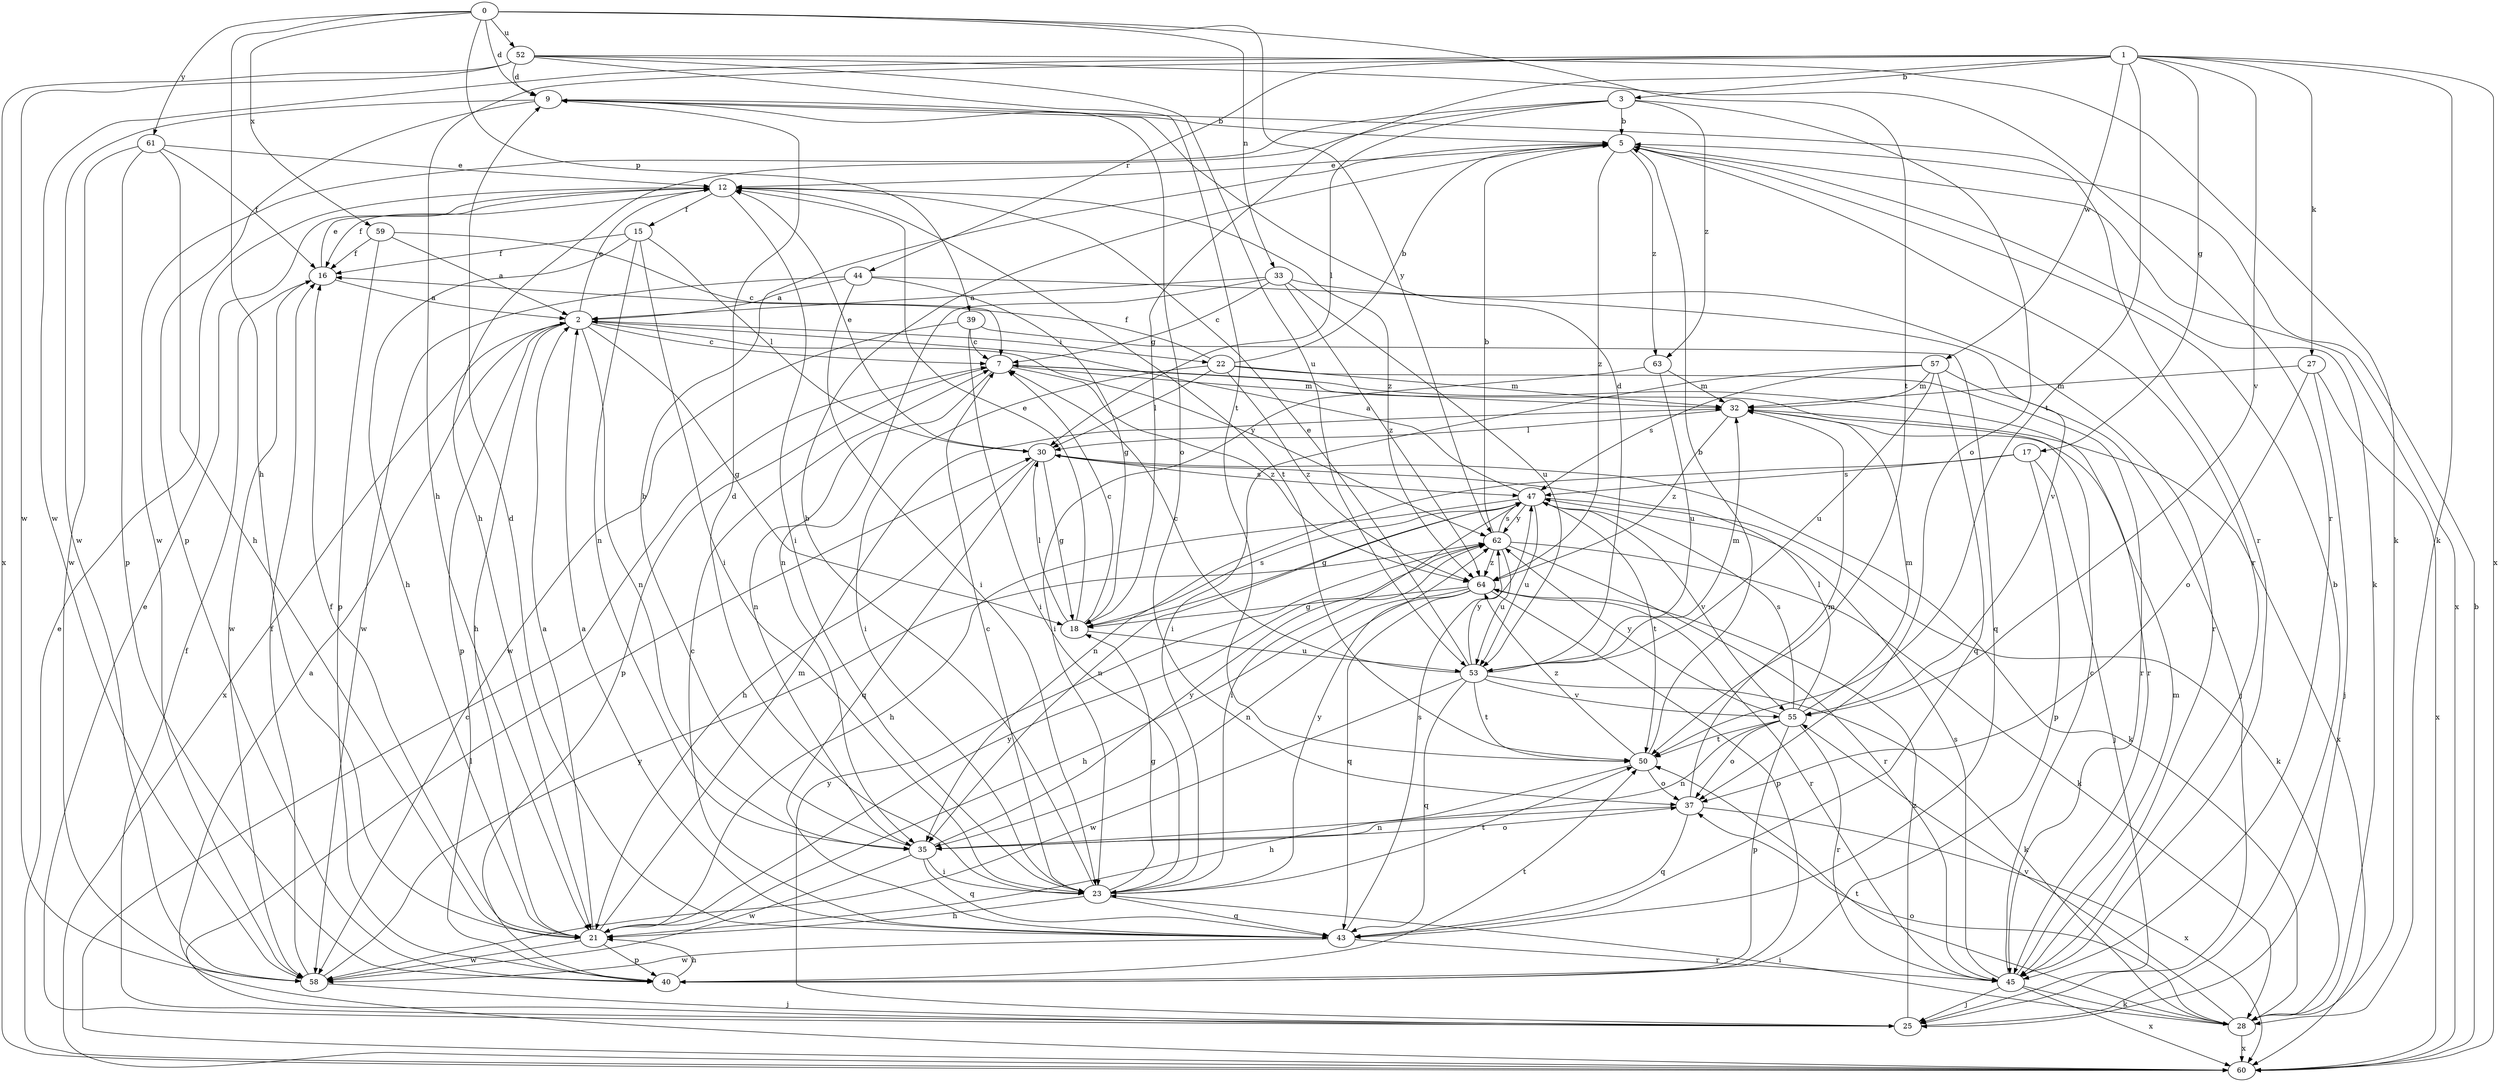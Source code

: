 strict digraph  {
0;
1;
2;
3;
5;
7;
9;
12;
15;
16;
17;
18;
21;
22;
23;
25;
27;
28;
30;
32;
33;
35;
37;
39;
40;
43;
44;
45;
47;
50;
52;
53;
55;
57;
58;
59;
60;
61;
62;
63;
64;
0 -> 9  [label=d];
0 -> 21  [label=h];
0 -> 33  [label=n];
0 -> 39  [label=p];
0 -> 50  [label=t];
0 -> 52  [label=u];
0 -> 59  [label=x];
0 -> 61  [label=y];
0 -> 62  [label=y];
1 -> 3  [label=b];
1 -> 17  [label=g];
1 -> 18  [label=g];
1 -> 21  [label=h];
1 -> 27  [label=k];
1 -> 28  [label=k];
1 -> 44  [label=r];
1 -> 50  [label=t];
1 -> 55  [label=v];
1 -> 57  [label=w];
1 -> 58  [label=w];
1 -> 60  [label=x];
2 -> 7  [label=c];
2 -> 12  [label=e];
2 -> 18  [label=g];
2 -> 21  [label=h];
2 -> 22  [label=i];
2 -> 35  [label=n];
2 -> 40  [label=p];
2 -> 60  [label=x];
2 -> 62  [label=y];
3 -> 5  [label=b];
3 -> 21  [label=h];
3 -> 30  [label=l];
3 -> 37  [label=o];
3 -> 58  [label=w];
3 -> 63  [label=z];
5 -> 12  [label=e];
5 -> 28  [label=k];
5 -> 45  [label=r];
5 -> 60  [label=x];
5 -> 63  [label=z];
5 -> 64  [label=z];
7 -> 32  [label=m];
7 -> 35  [label=n];
7 -> 40  [label=p];
7 -> 45  [label=r];
7 -> 64  [label=z];
9 -> 5  [label=b];
9 -> 37  [label=o];
9 -> 40  [label=p];
9 -> 45  [label=r];
9 -> 58  [label=w];
12 -> 15  [label=f];
12 -> 16  [label=f];
12 -> 23  [label=i];
12 -> 50  [label=t];
12 -> 64  [label=z];
15 -> 16  [label=f];
15 -> 21  [label=h];
15 -> 23  [label=i];
15 -> 30  [label=l];
15 -> 35  [label=n];
16 -> 2  [label=a];
16 -> 12  [label=e];
16 -> 58  [label=w];
17 -> 25  [label=j];
17 -> 35  [label=n];
17 -> 40  [label=p];
17 -> 47  [label=s];
18 -> 7  [label=c];
18 -> 12  [label=e];
18 -> 30  [label=l];
18 -> 47  [label=s];
18 -> 53  [label=u];
21 -> 2  [label=a];
21 -> 16  [label=f];
21 -> 32  [label=m];
21 -> 40  [label=p];
21 -> 58  [label=w];
21 -> 62  [label=y];
22 -> 5  [label=b];
22 -> 16  [label=f];
22 -> 23  [label=i];
22 -> 30  [label=l];
22 -> 32  [label=m];
22 -> 45  [label=r];
22 -> 64  [label=z];
23 -> 5  [label=b];
23 -> 7  [label=c];
23 -> 9  [label=d];
23 -> 18  [label=g];
23 -> 21  [label=h];
23 -> 43  [label=q];
23 -> 50  [label=t];
23 -> 62  [label=y];
25 -> 2  [label=a];
25 -> 5  [label=b];
25 -> 12  [label=e];
25 -> 16  [label=f];
25 -> 62  [label=y];
25 -> 64  [label=z];
27 -> 25  [label=j];
27 -> 32  [label=m];
27 -> 37  [label=o];
27 -> 60  [label=x];
28 -> 23  [label=i];
28 -> 37  [label=o];
28 -> 50  [label=t];
28 -> 55  [label=v];
28 -> 60  [label=x];
30 -> 12  [label=e];
30 -> 18  [label=g];
30 -> 21  [label=h];
30 -> 28  [label=k];
30 -> 43  [label=q];
30 -> 47  [label=s];
32 -> 30  [label=l];
32 -> 60  [label=x];
32 -> 64  [label=z];
33 -> 2  [label=a];
33 -> 7  [label=c];
33 -> 35  [label=n];
33 -> 45  [label=r];
33 -> 53  [label=u];
33 -> 64  [label=z];
35 -> 5  [label=b];
35 -> 23  [label=i];
35 -> 37  [label=o];
35 -> 43  [label=q];
35 -> 58  [label=w];
35 -> 62  [label=y];
37 -> 32  [label=m];
37 -> 35  [label=n];
37 -> 43  [label=q];
37 -> 60  [label=x];
39 -> 7  [label=c];
39 -> 23  [label=i];
39 -> 43  [label=q];
39 -> 58  [label=w];
40 -> 21  [label=h];
40 -> 50  [label=t];
43 -> 2  [label=a];
43 -> 7  [label=c];
43 -> 9  [label=d];
43 -> 45  [label=r];
43 -> 47  [label=s];
43 -> 58  [label=w];
44 -> 2  [label=a];
44 -> 18  [label=g];
44 -> 23  [label=i];
44 -> 55  [label=v];
44 -> 58  [label=w];
45 -> 7  [label=c];
45 -> 25  [label=j];
45 -> 28  [label=k];
45 -> 32  [label=m];
45 -> 47  [label=s];
45 -> 60  [label=x];
47 -> 2  [label=a];
47 -> 18  [label=g];
47 -> 21  [label=h];
47 -> 23  [label=i];
47 -> 28  [label=k];
47 -> 35  [label=n];
47 -> 50  [label=t];
47 -> 53  [label=u];
47 -> 55  [label=v];
47 -> 62  [label=y];
50 -> 5  [label=b];
50 -> 21  [label=h];
50 -> 37  [label=o];
50 -> 64  [label=z];
52 -> 9  [label=d];
52 -> 28  [label=k];
52 -> 45  [label=r];
52 -> 50  [label=t];
52 -> 53  [label=u];
52 -> 58  [label=w];
52 -> 60  [label=x];
53 -> 7  [label=c];
53 -> 9  [label=d];
53 -> 12  [label=e];
53 -> 28  [label=k];
53 -> 32  [label=m];
53 -> 43  [label=q];
53 -> 50  [label=t];
53 -> 55  [label=v];
53 -> 58  [label=w];
53 -> 62  [label=y];
55 -> 30  [label=l];
55 -> 32  [label=m];
55 -> 35  [label=n];
55 -> 37  [label=o];
55 -> 40  [label=p];
55 -> 45  [label=r];
55 -> 47  [label=s];
55 -> 50  [label=t];
55 -> 62  [label=y];
57 -> 23  [label=i];
57 -> 25  [label=j];
57 -> 32  [label=m];
57 -> 43  [label=q];
57 -> 47  [label=s];
57 -> 53  [label=u];
58 -> 16  [label=f];
58 -> 25  [label=j];
58 -> 62  [label=y];
59 -> 2  [label=a];
59 -> 7  [label=c];
59 -> 16  [label=f];
59 -> 40  [label=p];
60 -> 5  [label=b];
60 -> 7  [label=c];
60 -> 12  [label=e];
60 -> 30  [label=l];
61 -> 12  [label=e];
61 -> 16  [label=f];
61 -> 21  [label=h];
61 -> 40  [label=p];
61 -> 58  [label=w];
62 -> 5  [label=b];
62 -> 28  [label=k];
62 -> 45  [label=r];
62 -> 47  [label=s];
62 -> 53  [label=u];
62 -> 64  [label=z];
63 -> 23  [label=i];
63 -> 32  [label=m];
63 -> 53  [label=u];
64 -> 18  [label=g];
64 -> 21  [label=h];
64 -> 35  [label=n];
64 -> 40  [label=p];
64 -> 43  [label=q];
64 -> 45  [label=r];
}

